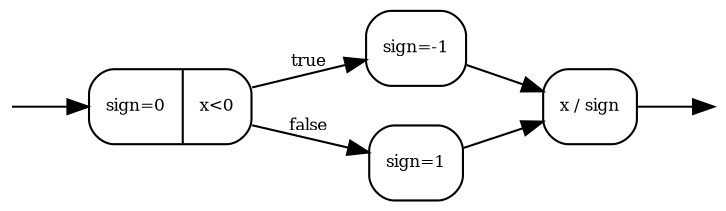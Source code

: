 digraph PositiveCFG {
	rankdir=LR;
	margin=0.01;

	node [shape=plaintext, label="", height=0.01, width=0.01]; s t;
	node [shape=record, style=rounded, fontsize=8.0, height=0.5, width=0.5];
	edge [fontsize=8.0];

	s -> n0;
	n0 -> n1 [label="true"];
	n0 -> n2 [label="false"];
	n1 -> n3;
	n2 -> n3;
	n3 -> t;

	n0 [label="{sign=0 | x\<0}"];
	n1 [label="sign=-1"];
	n2 [label="sign=1"];
	n3 [label="x / sign"];
}

